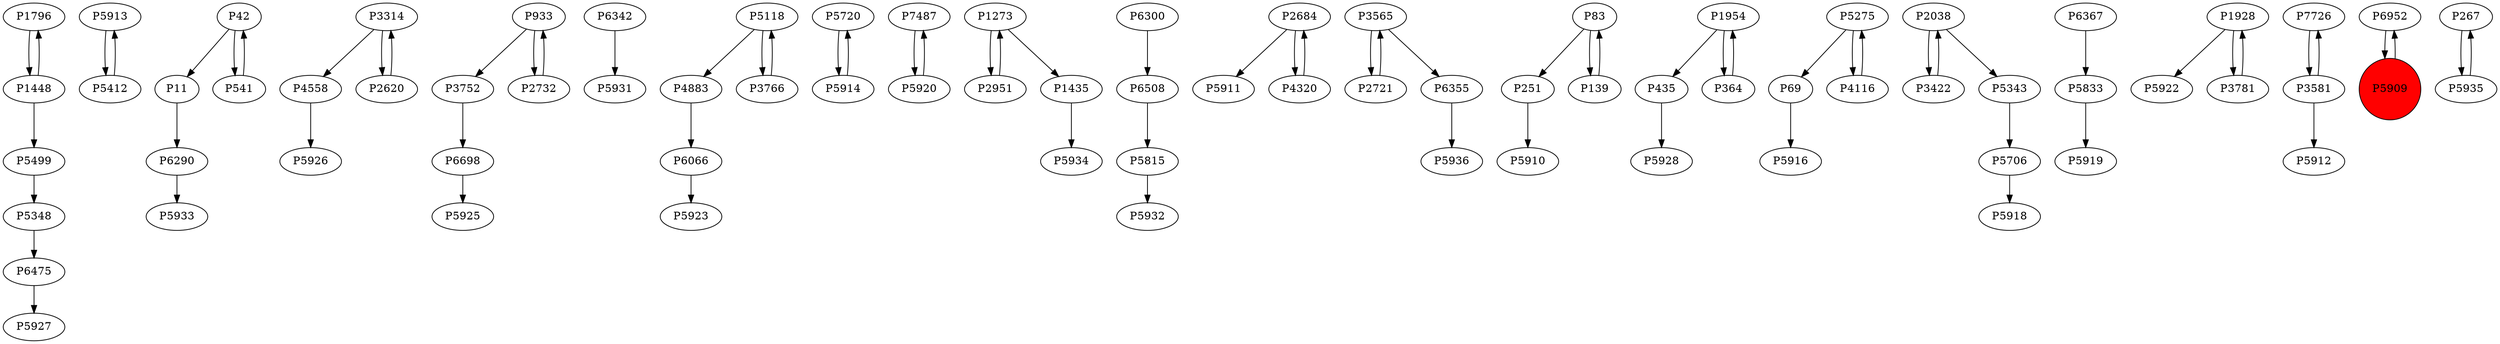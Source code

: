 digraph {
	P1796 -> P1448
	P5499 -> P5348
	P5348 -> P6475
	P5913 -> P5412
	P1448 -> P1796
	P11 -> P6290
	P3314 -> P4558
	P3314 -> P2620
	P3752 -> P6698
	P6342 -> P5931
	P2620 -> P3314
	P6290 -> P5933
	P5118 -> P4883
	P5720 -> P5914
	P5914 -> P5720
	P7487 -> P5920
	P1273 -> P2951
	P933 -> P3752
	P6508 -> P5815
	P2684 -> P5911
	P3565 -> P2721
	P933 -> P2732
	P83 -> P251
	P435 -> P5928
	P1448 -> P5499
	P2721 -> P3565
	P5275 -> P69
	P4883 -> P6066
	P2038 -> P3422
	P3565 -> P6355
	P2732 -> P933
	P6066 -> P5923
	P2951 -> P1273
	P5833 -> P5919
	P5706 -> P5918
	P42 -> P541
	P1928 -> P5922
	P7726 -> P3581
	P5920 -> P7487
	P541 -> P42
	P42 -> P11
	P6952 -> P5909
	P3766 -> P5118
	P83 -> P139
	P267 -> P5935
	P4558 -> P5926
	P5909 -> P6952
	P1954 -> P364
	P69 -> P5916
	P364 -> P1954
	P1435 -> P5934
	P6698 -> P5925
	P139 -> P83
	P1928 -> P3781
	P3581 -> P5912
	P6367 -> P5833
	P5412 -> P5913
	P4320 -> P2684
	P6355 -> P5936
	P6475 -> P5927
	P3422 -> P2038
	P5343 -> P5706
	P5118 -> P3766
	P251 -> P5910
	P1954 -> P435
	P5275 -> P4116
	P6300 -> P6508
	P5815 -> P5932
	P5935 -> P267
	P3581 -> P7726
	P3781 -> P1928
	P2684 -> P4320
	P1273 -> P1435
	P4116 -> P5275
	P2038 -> P5343
	P5909 [shape=circle]
	P5909 [style=filled]
	P5909 [fillcolor=red]
}